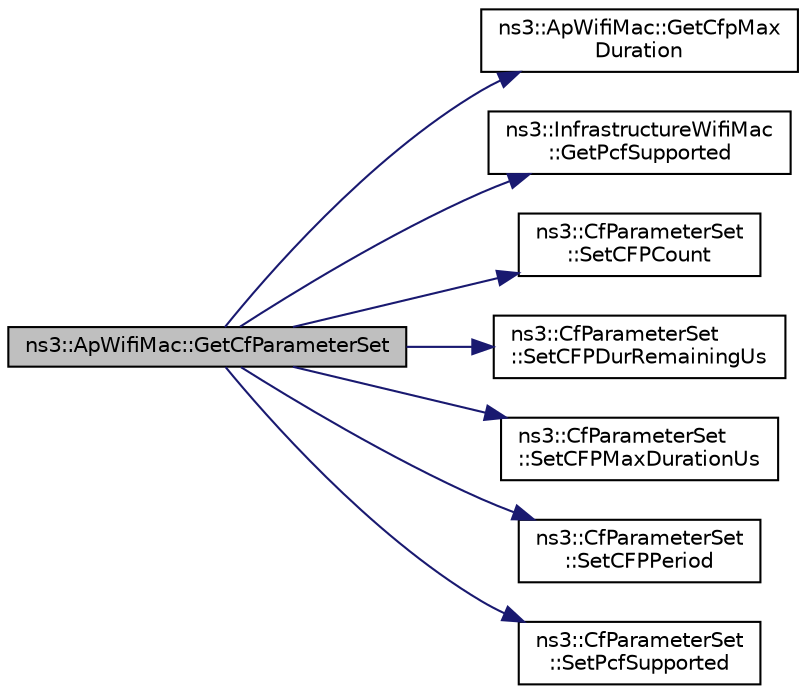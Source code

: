 digraph "ns3::ApWifiMac::GetCfParameterSet"
{
 // LATEX_PDF_SIZE
  edge [fontname="Helvetica",fontsize="10",labelfontname="Helvetica",labelfontsize="10"];
  node [fontname="Helvetica",fontsize="10",shape=record];
  rankdir="LR";
  Node1 [label="ns3::ApWifiMac::GetCfParameterSet",height=0.2,width=0.4,color="black", fillcolor="grey75", style="filled", fontcolor="black",tooltip="Return the CF parameter set of the current AP."];
  Node1 -> Node2 [color="midnightblue",fontsize="10",style="solid",fontname="Helvetica"];
  Node2 [label="ns3::ApWifiMac::GetCfpMax\lDuration",height=0.2,width=0.4,color="black", fillcolor="white", style="filled",URL="$classns3_1_1_ap_wifi_mac.html#ae0abe9eb6b4d53d71a826781af44671a",tooltip=" "];
  Node1 -> Node3 [color="midnightblue",fontsize="10",style="solid",fontname="Helvetica"];
  Node3 [label="ns3::InfrastructureWifiMac\l::GetPcfSupported",height=0.2,width=0.4,color="black", fillcolor="white", style="filled",URL="$classns3_1_1_infrastructure_wifi_mac.html#a47ccbba3931e183c3b7cfe7777abb366",tooltip="Return whether the device supports PCF."];
  Node1 -> Node4 [color="midnightblue",fontsize="10",style="solid",fontname="Helvetica"];
  Node4 [label="ns3::CfParameterSet\l::SetCFPCount",height=0.2,width=0.4,color="black", fillcolor="white", style="filled",URL="$classns3_1_1_cf_parameter_set.html#a16a4e6b3e18e20de6fdf278c9d438b70",tooltip="Set the CFP Count in DTIM frames unit."];
  Node1 -> Node5 [color="midnightblue",fontsize="10",style="solid",fontname="Helvetica"];
  Node5 [label="ns3::CfParameterSet\l::SetCFPDurRemainingUs",height=0.2,width=0.4,color="black", fillcolor="white", style="filled",URL="$classns3_1_1_cf_parameter_set.html#adc7052a7fd166eb45b56a65ca9c13b56",tooltip="Set the remaining CFP duration in microseconds."];
  Node1 -> Node6 [color="midnightblue",fontsize="10",style="solid",fontname="Helvetica"];
  Node6 [label="ns3::CfParameterSet\l::SetCFPMaxDurationUs",height=0.2,width=0.4,color="black", fillcolor="white", style="filled",URL="$classns3_1_1_cf_parameter_set.html#aeb41a3dbffe37c013e7e2be19d33d674",tooltip="Set the maximum CFP duration in microseconds."];
  Node1 -> Node7 [color="midnightblue",fontsize="10",style="solid",fontname="Helvetica"];
  Node7 [label="ns3::CfParameterSet\l::SetCFPPeriod",height=0.2,width=0.4,color="black", fillcolor="white", style="filled",URL="$classns3_1_1_cf_parameter_set.html#a6a97fafad93595c8107f0dd953516844",tooltip="Set the CFP Period in DTIM frames unit."];
  Node1 -> Node8 [color="midnightblue",fontsize="10",style="solid",fontname="Helvetica"];
  Node8 [label="ns3::CfParameterSet\l::SetPcfSupported",height=0.2,width=0.4,color="black", fillcolor="white", style="filled",URL="$classns3_1_1_cf_parameter_set.html#a5572910c1bf3221785cc4fe24bd263b5",tooltip="Set PCF supported function."];
}
